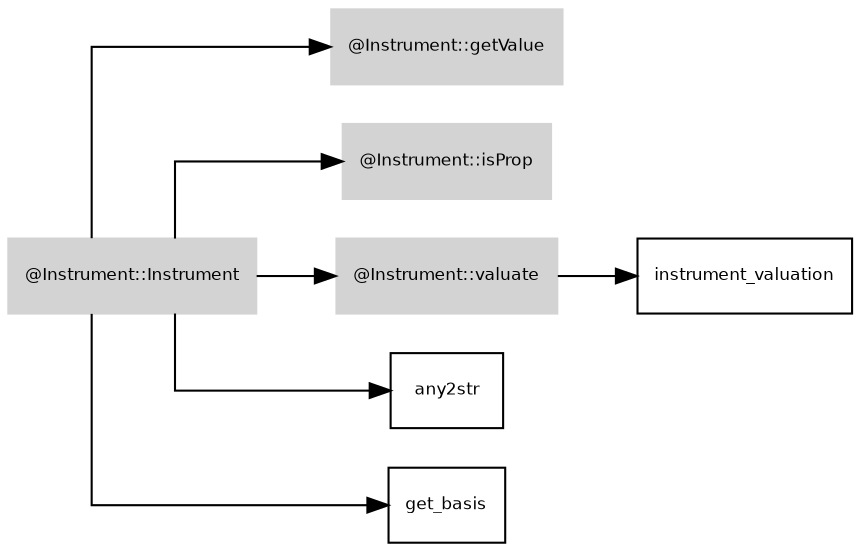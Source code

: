 digraph G {
	fontname = "Bitstream Vera Sans"
	fontsize = 8
	node [
		fontname = "Bitstream Vera Sans"
		fontsize = 8
		shape = "record"
	]
	edge [
		fontname = "Bitstream Vera Sans"
		fontsize = 8
	]
	graph [splines=ortho];
	rankdir=LR;
	subgraph class_Instrument {
		style=filled;
		node [style=filled,color=lightgrey];
		"@Instrument::Instrument" -> "@Instrument::getValue"
		"@Instrument::Instrument" -> "@Instrument::isProp"
		"@Instrument::Instrument" -> "@Instrument::valuate"
		label = "@Instrument";
	}
"@Instrument::Instrument" 	 -> 	 "any2str"
"@Instrument::Instrument" 	 -> 	 "get_basis"
"@Instrument::valuate" 	 -> 	 "instrument_valuation"
}
